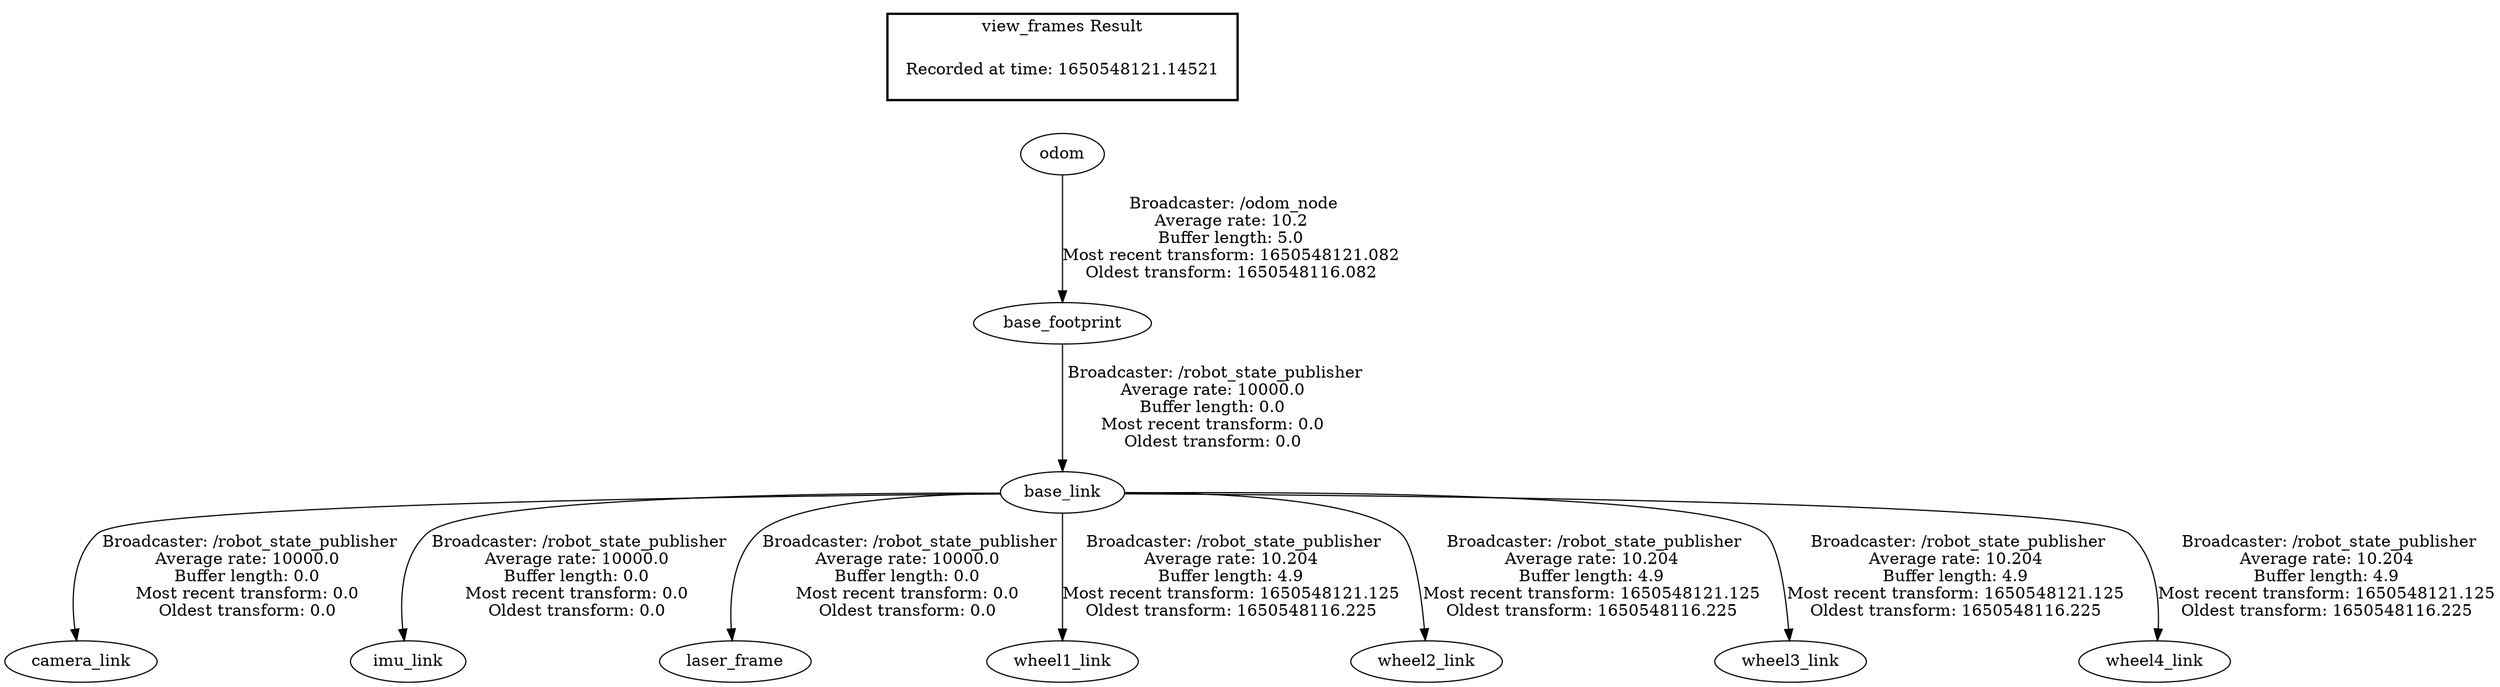 digraph G {
"odom" -> "base_footprint"[label=" Broadcaster: /odom_node\nAverage rate: 10.2\nBuffer length: 5.0\nMost recent transform: 1650548121.082\nOldest transform: 1650548116.082\n"];
"base_link" -> "camera_link"[label=" Broadcaster: /robot_state_publisher\nAverage rate: 10000.0\nBuffer length: 0.0\nMost recent transform: 0.0\nOldest transform: 0.0\n"];
"base_footprint" -> "base_link"[label=" Broadcaster: /robot_state_publisher\nAverage rate: 10000.0\nBuffer length: 0.0\nMost recent transform: 0.0\nOldest transform: 0.0\n"];
"base_link" -> "imu_link"[label=" Broadcaster: /robot_state_publisher\nAverage rate: 10000.0\nBuffer length: 0.0\nMost recent transform: 0.0\nOldest transform: 0.0\n"];
"base_link" -> "laser_frame"[label=" Broadcaster: /robot_state_publisher\nAverage rate: 10000.0\nBuffer length: 0.0\nMost recent transform: 0.0\nOldest transform: 0.0\n"];
"base_link" -> "wheel1_link"[label=" Broadcaster: /robot_state_publisher\nAverage rate: 10.204\nBuffer length: 4.9\nMost recent transform: 1650548121.125\nOldest transform: 1650548116.225\n"];
"base_link" -> "wheel2_link"[label=" Broadcaster: /robot_state_publisher\nAverage rate: 10.204\nBuffer length: 4.9\nMost recent transform: 1650548121.125\nOldest transform: 1650548116.225\n"];
"base_link" -> "wheel3_link"[label=" Broadcaster: /robot_state_publisher\nAverage rate: 10.204\nBuffer length: 4.9\nMost recent transform: 1650548121.125\nOldest transform: 1650548116.225\n"];
"base_link" -> "wheel4_link"[label=" Broadcaster: /robot_state_publisher\nAverage rate: 10.204\nBuffer length: 4.9\nMost recent transform: 1650548121.125\nOldest transform: 1650548116.225\n"];
edge [style=invis];
 subgraph cluster_legend { style=bold; color=black; label ="view_frames Result";
"Recorded at time: 1650548121.14521"[ shape=plaintext ] ;
}->"odom";
}